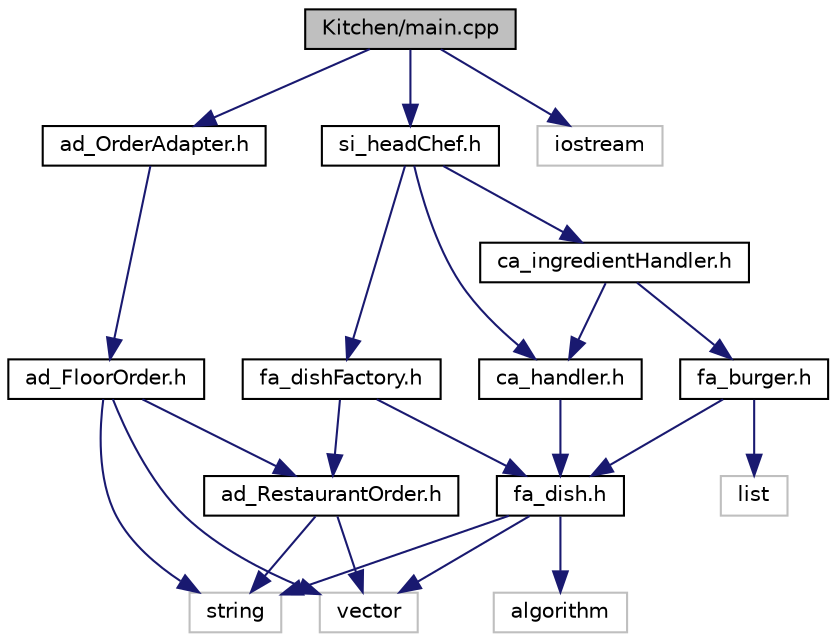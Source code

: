 digraph "Kitchen/main.cpp"
{
 // LATEX_PDF_SIZE
  edge [fontname="Helvetica",fontsize="10",labelfontname="Helvetica",labelfontsize="10"];
  node [fontname="Helvetica",fontsize="10",shape=record];
  Node1 [label="Kitchen/main.cpp",height=0.2,width=0.4,color="black", fillcolor="grey75", style="filled", fontcolor="black",tooltip=" "];
  Node1 -> Node2 [color="midnightblue",fontsize="10",style="solid"];
  Node2 [label="ad_OrderAdapter.h",height=0.2,width=0.4,color="black", fillcolor="white", style="filled",URL="$ad__OrderAdapter_8h.html",tooltip="Defines the OrderAdapter class which adapts a floor order to a restaurant order."];
  Node2 -> Node3 [color="midnightblue",fontsize="10",style="solid"];
  Node3 [label="ad_FloorOrder.h",height=0.2,width=0.4,color="black", fillcolor="white", style="filled",URL="$ad__FloorOrder_8h.html",tooltip="Defines the interface for representing an order placed on the restaurant floor."];
  Node3 -> Node4 [color="midnightblue",fontsize="10",style="solid"];
  Node4 [label="vector",height=0.2,width=0.4,color="grey75", fillcolor="white", style="filled",tooltip=" "];
  Node3 -> Node5 [color="midnightblue",fontsize="10",style="solid"];
  Node5 [label="string",height=0.2,width=0.4,color="grey75", fillcolor="white", style="filled",tooltip=" "];
  Node3 -> Node6 [color="midnightblue",fontsize="10",style="solid"];
  Node6 [label="ad_RestaurantOrder.h",height=0.2,width=0.4,color="black", fillcolor="white", style="filled",URL="$ad__RestaurantOrder_8h.html",tooltip="Defines the class representing a restaurant order."];
  Node6 -> Node4 [color="midnightblue",fontsize="10",style="solid"];
  Node6 -> Node5 [color="midnightblue",fontsize="10",style="solid"];
  Node1 -> Node7 [color="midnightblue",fontsize="10",style="solid"];
  Node7 [label="si_headChef.h",height=0.2,width=0.4,color="black", fillcolor="white", style="filled",URL="$si__headChef_8h.html",tooltip="Defines the singleton class si_headChef representing the head chef managing the kitchen."];
  Node7 -> Node8 [color="midnightblue",fontsize="10",style="solid"];
  Node8 [label="fa_dishFactory.h",height=0.2,width=0.4,color="black", fillcolor="white", style="filled",URL="$fa__dishFactory_8h.html",tooltip="Defines factories for creating different types of dishes in a restaurant system."];
  Node8 -> Node9 [color="midnightblue",fontsize="10",style="solid"];
  Node9 [label="fa_dish.h",height=0.2,width=0.4,color="black", fillcolor="white", style="filled",URL="$fa__dish_8h.html",tooltip="Defines the abstract class representing a dish in a restaurant system."];
  Node9 -> Node5 [color="midnightblue",fontsize="10",style="solid"];
  Node9 -> Node4 [color="midnightblue",fontsize="10",style="solid"];
  Node9 -> Node10 [color="midnightblue",fontsize="10",style="solid"];
  Node10 [label="algorithm",height=0.2,width=0.4,color="grey75", fillcolor="white", style="filled",tooltip=" "];
  Node8 -> Node6 [color="midnightblue",fontsize="10",style="solid"];
  Node7 -> Node11 [color="midnightblue",fontsize="10",style="solid"];
  Node11 [label="ca_handler.h",height=0.2,width=0.4,color="black", fillcolor="white", style="filled",URL="$ca__handler_8h.html",tooltip="Defines the interface for a handler in the Chain of Responsibility pattern."];
  Node11 -> Node9 [color="midnightblue",fontsize="10",style="solid"];
  Node7 -> Node12 [color="midnightblue",fontsize="10",style="solid"];
  Node12 [label="ca_ingredientHandler.h",height=0.2,width=0.4,color="black", fillcolor="white", style="filled",URL="$ca__ingredientHandler_8h.html",tooltip=" "];
  Node12 -> Node11 [color="midnightblue",fontsize="10",style="solid"];
  Node12 -> Node13 [color="midnightblue",fontsize="10",style="solid"];
  Node13 [label="fa_burger.h",height=0.2,width=0.4,color="black", fillcolor="white", style="filled",URL="$fa__burger_8h.html",tooltip="Defines the abstract product and concrete products for burgers in a restaurant system."];
  Node13 -> Node14 [color="midnightblue",fontsize="10",style="solid"];
  Node14 [label="list",height=0.2,width=0.4,color="grey75", fillcolor="white", style="filled",tooltip=" "];
  Node13 -> Node9 [color="midnightblue",fontsize="10",style="solid"];
  Node1 -> Node15 [color="midnightblue",fontsize="10",style="solid"];
  Node15 [label="iostream",height=0.2,width=0.4,color="grey75", fillcolor="white", style="filled",tooltip=" "];
}
